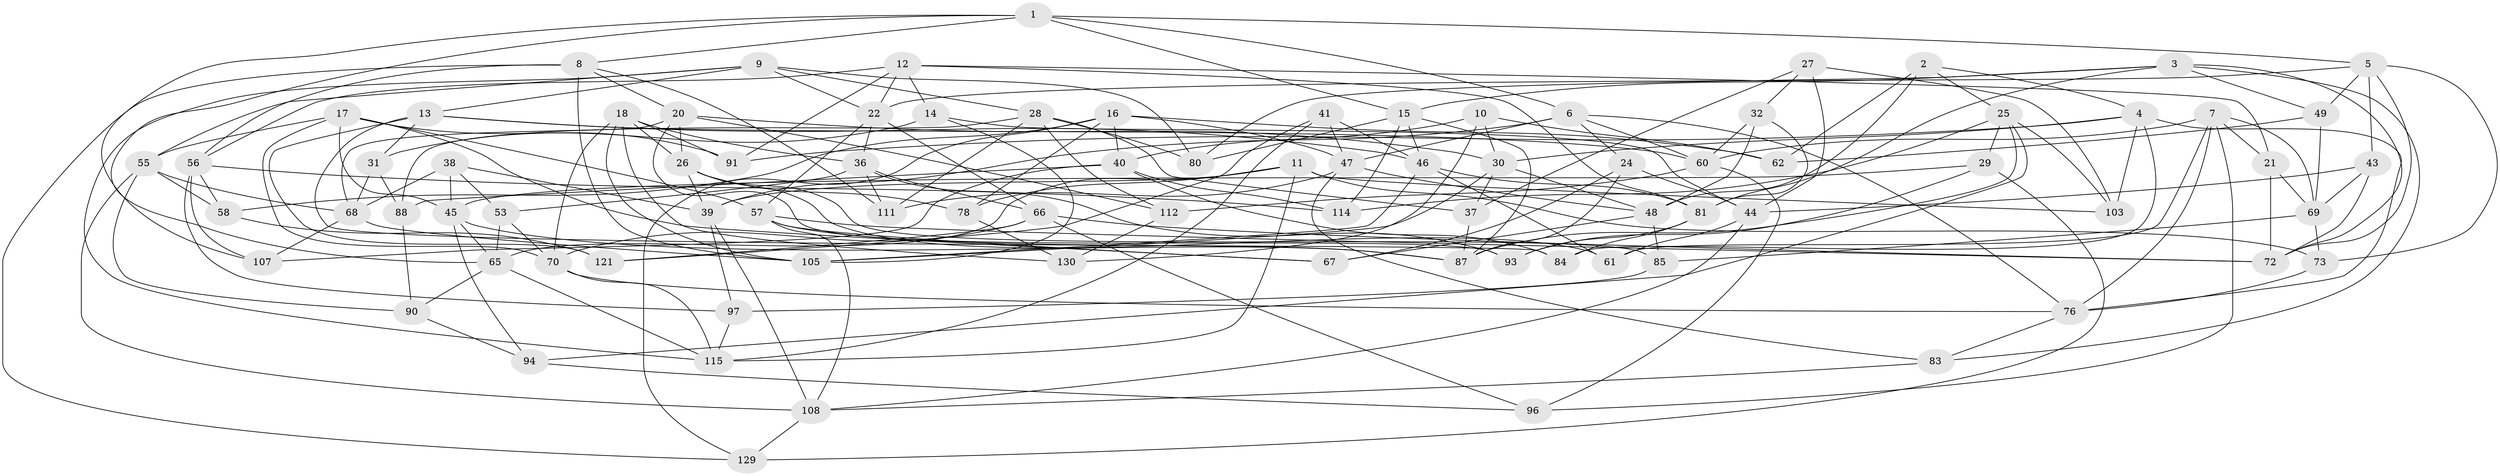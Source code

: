 // Generated by graph-tools (version 1.1) at 2025/24/03/03/25 07:24:24]
// undirected, 85 vertices, 215 edges
graph export_dot {
graph [start="1"]
  node [color=gray90,style=filled];
  1 [super="+89"];
  2;
  3 [super="+128"];
  4 [super="+50"];
  5 [super="+123"];
  6 [super="+71"];
  7 [super="+63"];
  8 [super="+34"];
  9 [super="+52"];
  10;
  11 [super="+86"];
  12 [super="+124"];
  13 [super="+19"];
  14;
  15 [super="+42"];
  16 [super="+35"];
  17 [super="+23"];
  18 [super="+122"];
  20 [super="+64"];
  21;
  22 [super="+102"];
  24;
  25 [super="+77"];
  26 [super="+116"];
  27;
  28 [super="+54"];
  29;
  30 [super="+33"];
  31;
  32;
  36 [super="+51"];
  37;
  38;
  39 [super="+59"];
  40 [super="+74"];
  41;
  43;
  44 [super="+106"];
  45 [super="+117"];
  46 [super="+104"];
  47 [super="+113"];
  48 [super="+120"];
  49;
  53;
  55 [super="+95"];
  56 [super="+119"];
  57 [super="+92"];
  58;
  60 [super="+99"];
  61;
  62;
  65 [super="+82"];
  66 [super="+98"];
  67;
  68 [super="+118"];
  69 [super="+79"];
  70 [super="+125"];
  72 [super="+75"];
  73;
  76 [super="+100"];
  78;
  80;
  81 [super="+101"];
  83;
  84;
  85;
  87 [super="+110"];
  88;
  90;
  91;
  93;
  94;
  96;
  97;
  103;
  105 [super="+109"];
  107;
  108 [super="+127"];
  111;
  112;
  114;
  115 [super="+126"];
  121;
  129;
  130;
  1 -- 107;
  1 -- 6;
  1 -- 15;
  1 -- 8;
  1 -- 5;
  1 -- 65;
  2 -- 48;
  2 -- 62;
  2 -- 4;
  2 -- 25;
  3 -- 49;
  3 -- 80;
  3 -- 83;
  3 -- 15;
  3 -- 72;
  3 -- 81;
  4 -- 91;
  4 -- 30;
  4 -- 84;
  4 -- 103;
  4 -- 76;
  5 -- 73;
  5 -- 72;
  5 -- 49;
  5 -- 43;
  5 -- 22;
  6 -- 24;
  6 -- 47;
  6 -- 39;
  6 -- 76;
  6 -- 60;
  7 -- 61;
  7 -- 21;
  7 -- 69;
  7 -- 96;
  7 -- 60;
  7 -- 76;
  8 -- 129;
  8 -- 105;
  8 -- 56;
  8 -- 20;
  8 -- 111;
  9 -- 115;
  9 -- 28;
  9 -- 13;
  9 -- 80;
  9 -- 22;
  9 -- 55;
  10 -- 30;
  10 -- 62;
  10 -- 130;
  10 -- 40;
  11 -- 115;
  11 -- 39;
  11 -- 103;
  11 -- 73;
  11 -- 78;
  11 -- 65;
  12 -- 22;
  12 -- 21;
  12 -- 81;
  12 -- 56;
  12 -- 91;
  12 -- 14;
  13 -- 121;
  13 -- 31;
  13 -- 46;
  13 -- 84;
  13 -- 60;
  14 -- 31;
  14 -- 105;
  14 -- 44;
  15 -- 46;
  15 -- 87;
  15 -- 80;
  15 -- 114;
  16 -- 40;
  16 -- 129;
  16 -- 47;
  16 -- 62;
  16 -- 58;
  16 -- 78;
  17 -- 91;
  17 -- 67;
  17 -- 55;
  17 -- 45;
  17 -- 70;
  17 -- 57;
  18 -- 130;
  18 -- 70;
  18 -- 105;
  18 -- 91;
  18 -- 26;
  18 -- 36;
  20 -- 93;
  20 -- 112;
  20 -- 26;
  20 -- 30;
  20 -- 68;
  21 -- 72;
  21 -- 69;
  22 -- 66;
  22 -- 36;
  22 -- 57;
  24 -- 67;
  24 -- 44;
  24 -- 87;
  25 -- 103;
  25 -- 29;
  25 -- 114;
  25 -- 94;
  25 -- 87;
  26 -- 85;
  26 -- 61;
  26 -- 78;
  26 -- 39;
  27 -- 32;
  27 -- 44;
  27 -- 103;
  27 -- 37;
  28 -- 111;
  28 -- 88;
  28 -- 112;
  28 -- 80;
  28 -- 37;
  29 -- 93;
  29 -- 45;
  29 -- 129;
  30 -- 105;
  30 -- 48;
  30 -- 37;
  31 -- 88;
  31 -- 68;
  32 -- 48;
  32 -- 60;
  32 -- 81;
  36 -- 93;
  36 -- 53;
  36 -- 66;
  36 -- 111;
  37 -- 87;
  38 -- 53;
  38 -- 39;
  38 -- 45;
  38 -- 68;
  39 -- 108;
  39 -- 97;
  40 -- 107;
  40 -- 114;
  40 -- 88;
  40 -- 84;
  41 -- 46;
  41 -- 47;
  41 -- 121;
  41 -- 115;
  43 -- 69;
  43 -- 72;
  43 -- 44;
  44 -- 61;
  44 -- 108;
  45 -- 65;
  45 -- 94;
  45 -- 87;
  46 -- 61;
  46 -- 105;
  46 -- 81;
  47 -- 111;
  47 -- 48;
  47 -- 83;
  48 -- 67;
  48 -- 85;
  49 -- 62;
  49 -- 69;
  53 -- 70;
  53 -- 65;
  55 -- 58;
  55 -- 90;
  55 -- 108;
  55 -- 68;
  56 -- 97;
  56 -- 114;
  56 -- 107;
  56 -- 58;
  57 -- 72;
  57 -- 67;
  57 -- 108;
  57 -- 87;
  58 -- 121;
  60 -- 112;
  60 -- 96;
  65 -- 90;
  65 -- 115;
  66 -- 96;
  66 -- 72;
  66 -- 121;
  66 -- 70;
  68 -- 105;
  68 -- 107;
  69 -- 73;
  69 -- 85;
  70 -- 115;
  70 -- 76;
  73 -- 76;
  76 -- 83;
  78 -- 130;
  81 -- 84;
  81 -- 93;
  83 -- 108;
  85 -- 97;
  88 -- 90;
  90 -- 94;
  94 -- 96;
  97 -- 115;
  108 -- 129;
  112 -- 130;
}
